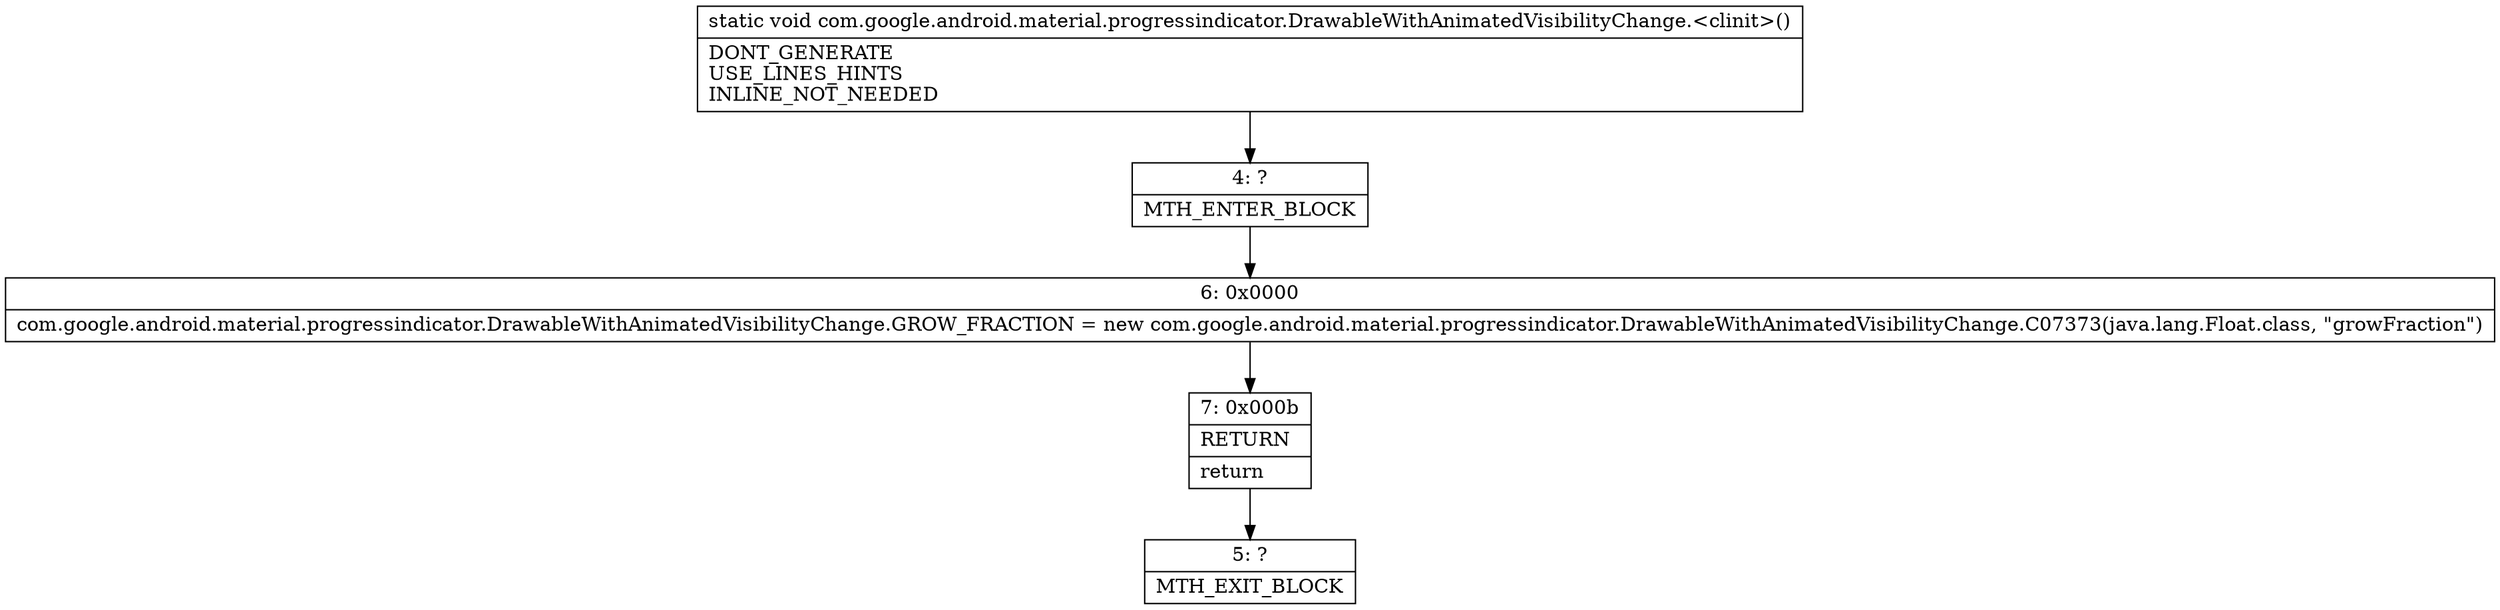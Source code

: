 digraph "CFG forcom.google.android.material.progressindicator.DrawableWithAnimatedVisibilityChange.\<clinit\>()V" {
Node_4 [shape=record,label="{4\:\ ?|MTH_ENTER_BLOCK\l}"];
Node_6 [shape=record,label="{6\:\ 0x0000|com.google.android.material.progressindicator.DrawableWithAnimatedVisibilityChange.GROW_FRACTION = new com.google.android.material.progressindicator.DrawableWithAnimatedVisibilityChange.C07373(java.lang.Float.class, \"growFraction\")\l}"];
Node_7 [shape=record,label="{7\:\ 0x000b|RETURN\l|return\l}"];
Node_5 [shape=record,label="{5\:\ ?|MTH_EXIT_BLOCK\l}"];
MethodNode[shape=record,label="{static void com.google.android.material.progressindicator.DrawableWithAnimatedVisibilityChange.\<clinit\>()  | DONT_GENERATE\lUSE_LINES_HINTS\lINLINE_NOT_NEEDED\l}"];
MethodNode -> Node_4;Node_4 -> Node_6;
Node_6 -> Node_7;
Node_7 -> Node_5;
}

